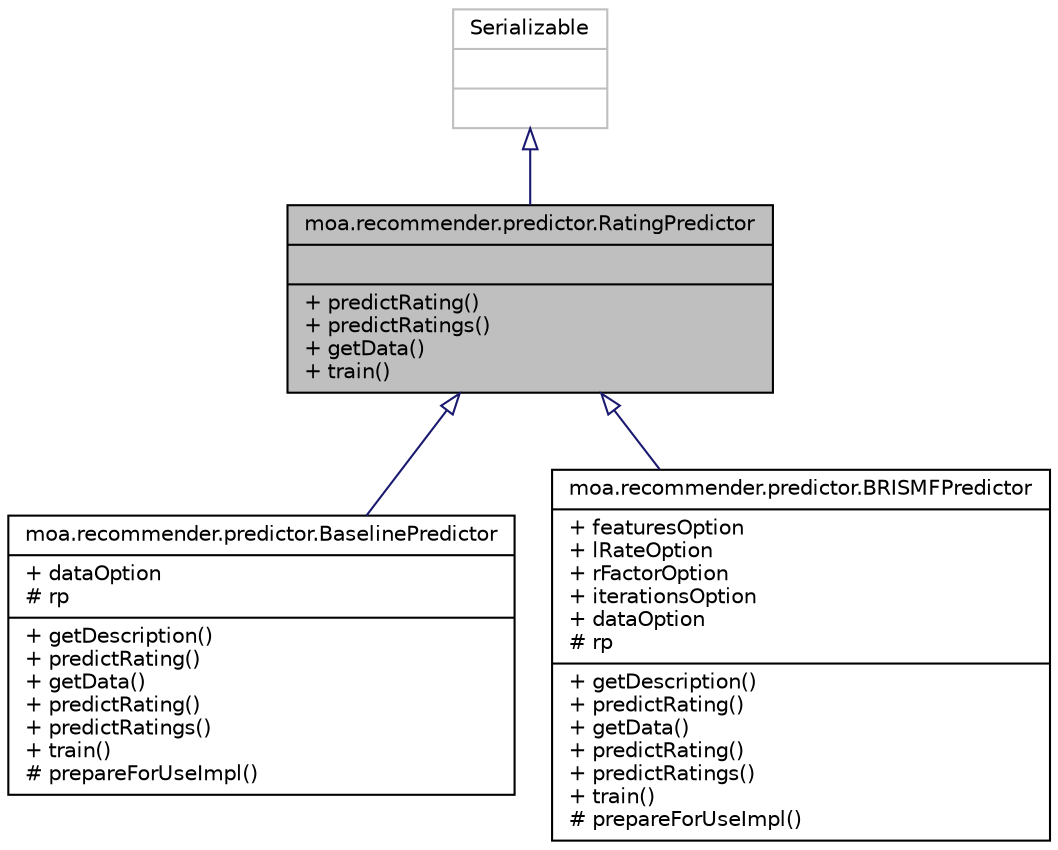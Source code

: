 digraph G
{
  edge [fontname="Helvetica",fontsize="10",labelfontname="Helvetica",labelfontsize="10"];
  node [fontname="Helvetica",fontsize="10",shape=record];
  Node1 [label="{moa.recommender.predictor.RatingPredictor\n||+ predictRating()\l+ predictRatings()\l+ getData()\l+ train()\l}",height=0.2,width=0.4,color="black", fillcolor="grey75", style="filled" fontcolor="black"];
  Node2 -> Node1 [dir=back,color="midnightblue",fontsize="10",style="solid",arrowtail="empty",fontname="Helvetica"];
  Node2 [label="{Serializable\n||}",height=0.2,width=0.4,color="grey75", fillcolor="white", style="filled"];
  Node1 -> Node3 [dir=back,color="midnightblue",fontsize="10",style="solid",arrowtail="empty",fontname="Helvetica"];
  Node3 [label="{moa.recommender.predictor.BaselinePredictor\n|+ dataOption\l# rp\l|+ getDescription()\l+ predictRating()\l+ getData()\l+ predictRating()\l+ predictRatings()\l+ train()\l# prepareForUseImpl()\l}",height=0.2,width=0.4,color="black", fillcolor="white", style="filled",URL="$classmoa_1_1recommender_1_1predictor_1_1BaselinePredictor.html",tooltip="A naive algorithm which combines the global mean of all the existing ratings, the..."];
  Node1 -> Node4 [dir=back,color="midnightblue",fontsize="10",style="solid",arrowtail="empty",fontname="Helvetica"];
  Node4 [label="{moa.recommender.predictor.BRISMFPredictor\n|+ featuresOption\l+ lRateOption\l+ rFactorOption\l+ iterationsOption\l+ dataOption\l# rp\l|+ getDescription()\l+ predictRating()\l+ getData()\l+ predictRating()\l+ predictRatings()\l+ train()\l# prepareForUseImpl()\l}",height=0.2,width=0.4,color="black", fillcolor="white", style="filled",URL="$classmoa_1_1recommender_1_1predictor_1_1BRISMFPredictor.html",tooltip="Implementation of the algorithm described in Scalable Collaborative Filtering Approaches..."];
}
